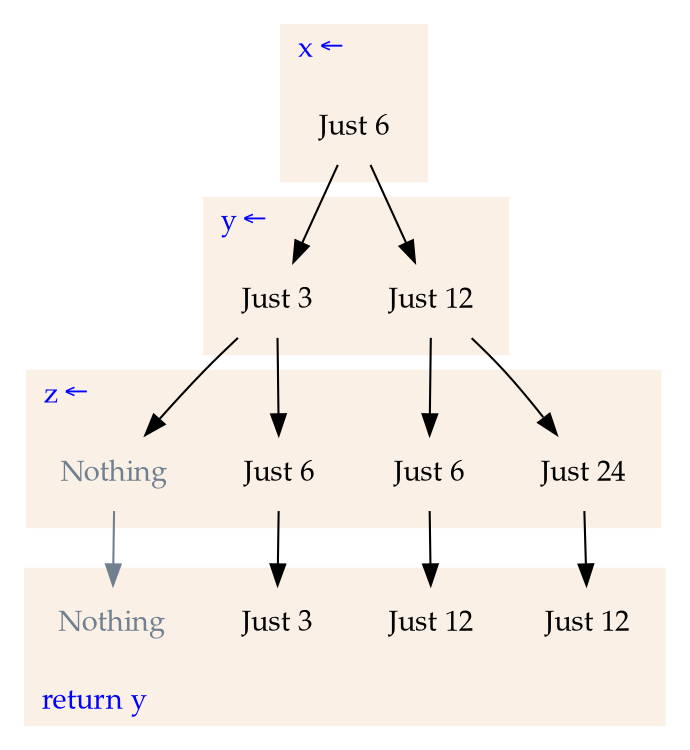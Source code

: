 digraph {

    node [shape=none, color=white, fontname="palatino"] ;
    graph [fontname="palatino"] ;

    /* rankdir=LR; */

    labeljust="l";
    constraint=false;

    subgraph cluster0 {
        label="x ←" ;
        fontcolor=blue;
        style=filled ;
        color=linen ;
        /* xl [label="x",shape=none] ; */
        x  [label="Just 6"] ;
    }

    subgraph cluster1 {
        label="y ←" ;
        fontcolor=blue;
        style=filled ;
        color=linen ;
        /* yl [label="y"] ; */
        y2 [label="Just 12"] ;
        y1 [label="Just 3"] ;
    }

    subgraph cluster2 {
        label="z ←" ;
        fontcolor=blue;
        style=filled;
        color=linen;
        /* zl [label="z"] ; */
        z4 [label="Just 24"] ;
        z3 [label="Just 6"] ;
        z2 [label="Just 6"] ;
        z1 [label="Nothing",fontcolor=slategray] ;
    }

    subgraph cluster3 {
        label="return y" ;
        labelloc=b;
        fontcolor=blue;
        style=filled;
        color=linen;
        /* rl [label="return z"] ; */
        r4 [label="Just 12"] ;
        r3 [label="Just 12"] ;
        r2 [label="Just 3"] ;
        r1 [label="Nothing",fontcolor=slategray] ;
    }

    x  -> y1 ;
    x  -> y2 ;

    y1 -> z1 ;
    y1 -> z2 ;
    y2 -> z3 ;
    y2 -> z4 ;

    z1 -> r1 [color=slategray];
    z2 -> r2 ;
    z3 -> r3 ;
    z4 -> r4 ;

}
